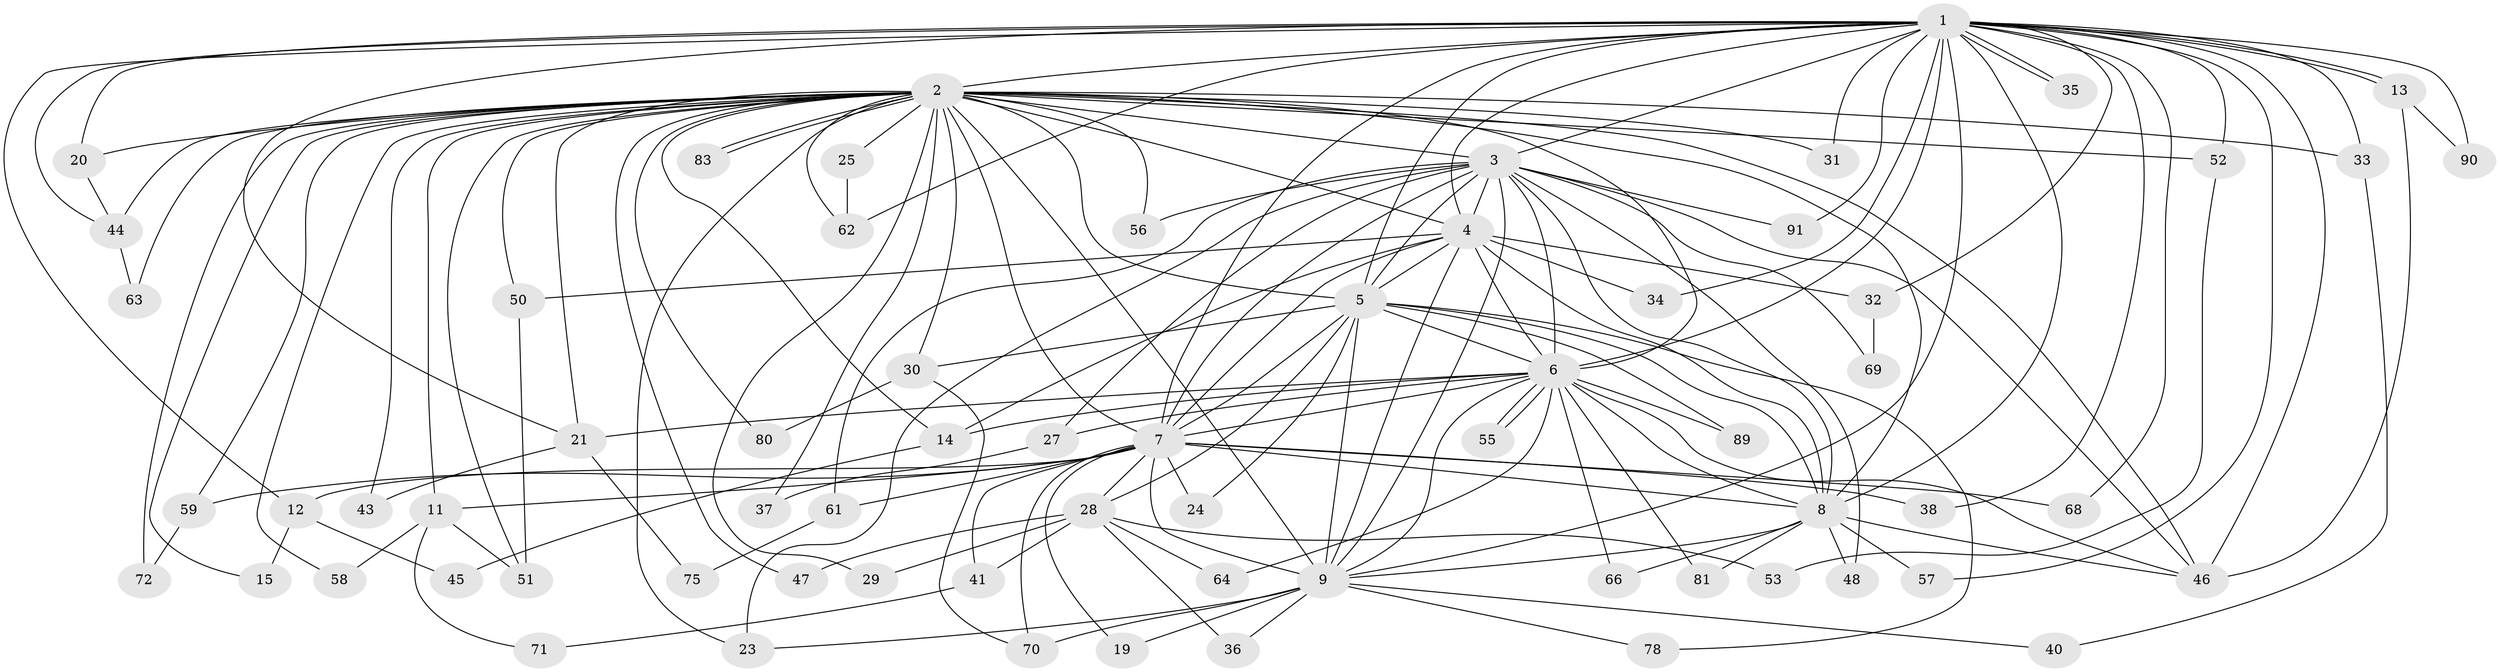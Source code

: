 // original degree distribution, {31: 0.010416666666666666, 18: 0.020833333333333332, 14: 0.020833333333333332, 17: 0.010416666666666666, 20: 0.010416666666666666, 26: 0.010416666666666666, 15: 0.010416666666666666, 36: 0.010416666666666666, 5: 0.020833333333333332, 4: 0.09375, 2: 0.53125, 3: 0.23958333333333334, 8: 0.010416666666666666}
// Generated by graph-tools (version 1.1) at 2025/17/03/04/25 18:17:21]
// undirected, 67 vertices, 162 edges
graph export_dot {
graph [start="1"]
  node [color=gray90,style=filled];
  1;
  2 [super="+10"];
  3;
  4;
  5;
  6;
  7 [super="+77+84+79+85+42"];
  8;
  9 [super="+54"];
  11;
  12;
  13 [super="+22"];
  14 [super="+17"];
  15;
  19;
  20;
  21 [super="+49"];
  23 [super="+65"];
  24;
  25 [super="+94"];
  27;
  28;
  29;
  30;
  31;
  32;
  33;
  34;
  35;
  36;
  37;
  38;
  40;
  41;
  43;
  44 [super="+88"];
  45;
  46 [super="+95+60"];
  47;
  48;
  50;
  51 [super="+92"];
  52;
  53;
  55;
  56;
  57;
  58;
  59;
  61;
  62;
  63;
  64;
  66;
  68;
  69;
  70 [super="+76"];
  71;
  72;
  75;
  78;
  80;
  81;
  83;
  89;
  90;
  91;
  1 -- 2 [weight=2];
  1 -- 3;
  1 -- 4;
  1 -- 5;
  1 -- 6;
  1 -- 7 [weight=2];
  1 -- 8;
  1 -- 9;
  1 -- 12;
  1 -- 13 [weight=2];
  1 -- 13;
  1 -- 20;
  1 -- 21;
  1 -- 31;
  1 -- 32;
  1 -- 33;
  1 -- 34;
  1 -- 35;
  1 -- 35;
  1 -- 38;
  1 -- 52;
  1 -- 57;
  1 -- 62;
  1 -- 68;
  1 -- 90;
  1 -- 91;
  1 -- 46;
  1 -- 44;
  2 -- 3 [weight=2];
  2 -- 4 [weight=2];
  2 -- 5 [weight=2];
  2 -- 6 [weight=3];
  2 -- 7 [weight=4];
  2 -- 8 [weight=2];
  2 -- 9 [weight=2];
  2 -- 11;
  2 -- 20 [weight=2];
  2 -- 25 [weight=2];
  2 -- 52;
  2 -- 58;
  2 -- 80;
  2 -- 83;
  2 -- 83;
  2 -- 14 [weight=2];
  2 -- 15;
  2 -- 21;
  2 -- 23;
  2 -- 29;
  2 -- 30;
  2 -- 31;
  2 -- 33;
  2 -- 37;
  2 -- 43;
  2 -- 44 [weight=2];
  2 -- 47;
  2 -- 50;
  2 -- 51;
  2 -- 56;
  2 -- 59;
  2 -- 62;
  2 -- 63;
  2 -- 72;
  2 -- 46;
  3 -- 4;
  3 -- 5;
  3 -- 6;
  3 -- 7 [weight=2];
  3 -- 8;
  3 -- 9;
  3 -- 23;
  3 -- 27;
  3 -- 46;
  3 -- 48;
  3 -- 56;
  3 -- 61;
  3 -- 69;
  3 -- 91;
  4 -- 5;
  4 -- 6;
  4 -- 7 [weight=2];
  4 -- 8;
  4 -- 9;
  4 -- 14;
  4 -- 32;
  4 -- 34;
  4 -- 50;
  5 -- 6;
  5 -- 7 [weight=3];
  5 -- 8;
  5 -- 9 [weight=2];
  5 -- 24;
  5 -- 28;
  5 -- 30;
  5 -- 78;
  5 -- 89;
  6 -- 7;
  6 -- 8;
  6 -- 9;
  6 -- 27;
  6 -- 46;
  6 -- 55;
  6 -- 55;
  6 -- 64;
  6 -- 66;
  6 -- 81;
  6 -- 89;
  6 -- 21;
  6 -- 14;
  7 -- 8;
  7 -- 9;
  7 -- 11;
  7 -- 12;
  7 -- 19;
  7 -- 24;
  7 -- 28;
  7 -- 38;
  7 -- 41;
  7 -- 59;
  7 -- 61;
  7 -- 68;
  7 -- 70;
  8 -- 9;
  8 -- 48;
  8 -- 57;
  8 -- 66;
  8 -- 81;
  8 -- 46;
  9 -- 19;
  9 -- 23;
  9 -- 36;
  9 -- 40;
  9 -- 78;
  9 -- 70;
  11 -- 58;
  11 -- 71;
  11 -- 51;
  12 -- 15;
  12 -- 45;
  13 -- 90;
  13 -- 46;
  14 -- 45;
  20 -- 44;
  21 -- 43;
  21 -- 75;
  25 -- 62;
  27 -- 37;
  28 -- 29;
  28 -- 36;
  28 -- 41;
  28 -- 47;
  28 -- 53;
  28 -- 64;
  30 -- 80;
  30 -- 70;
  32 -- 69;
  33 -- 40;
  41 -- 71;
  44 -- 63;
  50 -- 51;
  52 -- 53;
  59 -- 72;
  61 -- 75;
}
